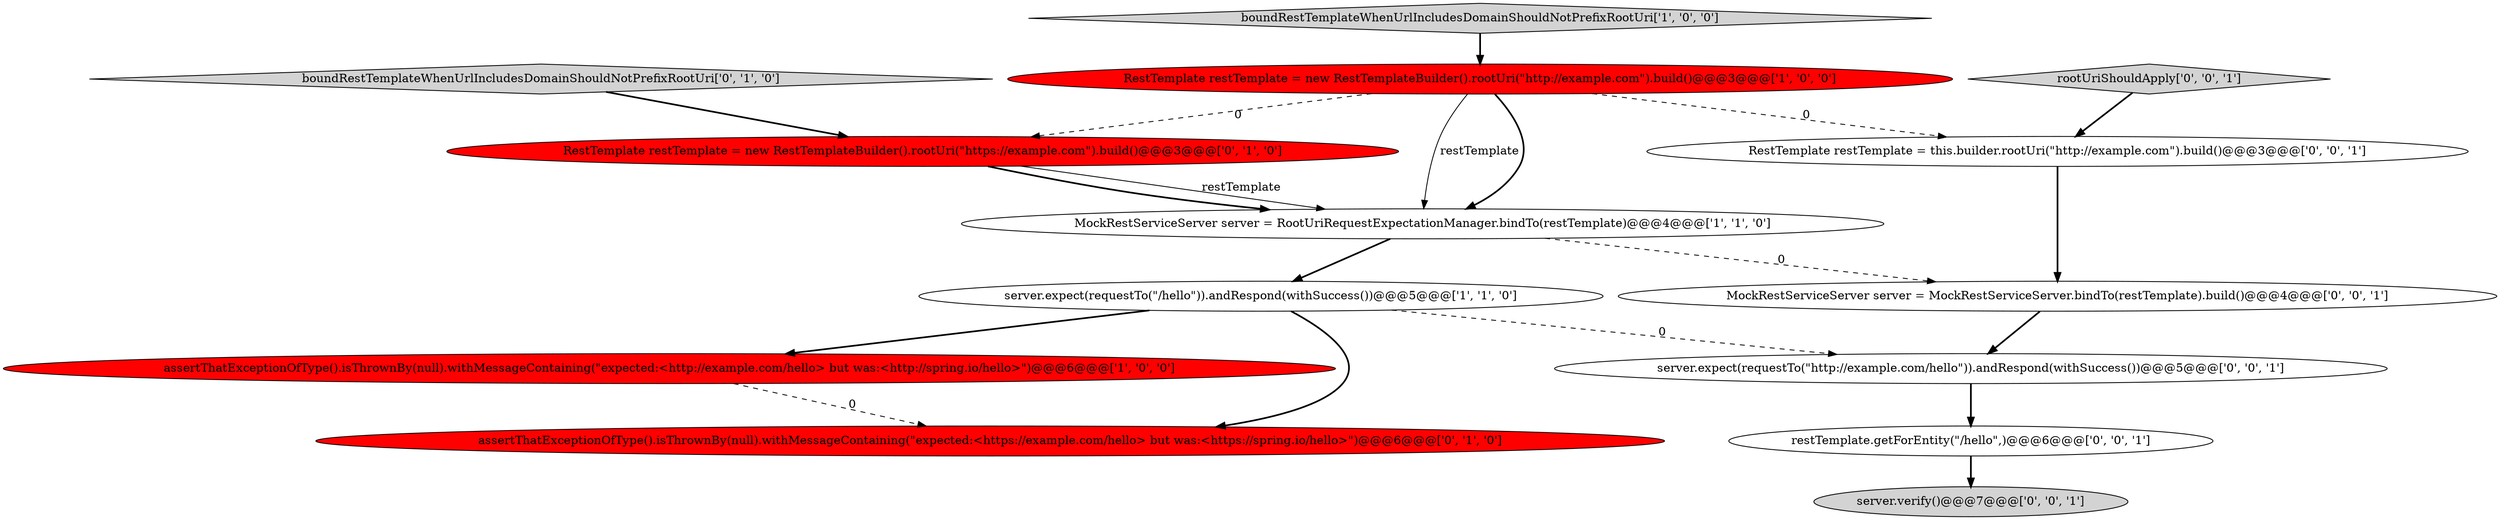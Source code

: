 digraph {
3 [style = filled, label = "server.expect(requestTo(\"/hello\")).andRespond(withSuccess())@@@5@@@['1', '1', '0']", fillcolor = white, shape = ellipse image = "AAA0AAABBB1BBB"];
12 [style = filled, label = "MockRestServiceServer server = MockRestServiceServer.bindTo(restTemplate).build()@@@4@@@['0', '0', '1']", fillcolor = white, shape = ellipse image = "AAA0AAABBB3BBB"];
2 [style = filled, label = "boundRestTemplateWhenUrlIncludesDomainShouldNotPrefixRootUri['1', '0', '0']", fillcolor = lightgray, shape = diamond image = "AAA0AAABBB1BBB"];
6 [style = filled, label = "boundRestTemplateWhenUrlIncludesDomainShouldNotPrefixRootUri['0', '1', '0']", fillcolor = lightgray, shape = diamond image = "AAA0AAABBB2BBB"];
1 [style = filled, label = "MockRestServiceServer server = RootUriRequestExpectationManager.bindTo(restTemplate)@@@4@@@['1', '1', '0']", fillcolor = white, shape = ellipse image = "AAA0AAABBB1BBB"];
10 [style = filled, label = "rootUriShouldApply['0', '0', '1']", fillcolor = lightgray, shape = diamond image = "AAA0AAABBB3BBB"];
9 [style = filled, label = "server.verify()@@@7@@@['0', '0', '1']", fillcolor = lightgray, shape = ellipse image = "AAA0AAABBB3BBB"];
5 [style = filled, label = "assertThatExceptionOfType().isThrownBy(null).withMessageContaining(\"expected:<https://example.com/hello> but was:<https://spring.io/hello>\")@@@6@@@['0', '1', '0']", fillcolor = red, shape = ellipse image = "AAA1AAABBB2BBB"];
13 [style = filled, label = "restTemplate.getForEntity(\"/hello\",)@@@6@@@['0', '0', '1']", fillcolor = white, shape = ellipse image = "AAA0AAABBB3BBB"];
11 [style = filled, label = "RestTemplate restTemplate = this.builder.rootUri(\"http://example.com\").build()@@@3@@@['0', '0', '1']", fillcolor = white, shape = ellipse image = "AAA0AAABBB3BBB"];
7 [style = filled, label = "RestTemplate restTemplate = new RestTemplateBuilder().rootUri(\"https://example.com\").build()@@@3@@@['0', '1', '0']", fillcolor = red, shape = ellipse image = "AAA1AAABBB2BBB"];
0 [style = filled, label = "assertThatExceptionOfType().isThrownBy(null).withMessageContaining(\"expected:<http://example.com/hello> but was:<http://spring.io/hello>\")@@@6@@@['1', '0', '0']", fillcolor = red, shape = ellipse image = "AAA1AAABBB1BBB"];
8 [style = filled, label = "server.expect(requestTo(\"http://example.com/hello\")).andRespond(withSuccess())@@@5@@@['0', '0', '1']", fillcolor = white, shape = ellipse image = "AAA0AAABBB3BBB"];
4 [style = filled, label = "RestTemplate restTemplate = new RestTemplateBuilder().rootUri(\"http://example.com\").build()@@@3@@@['1', '0', '0']", fillcolor = red, shape = ellipse image = "AAA1AAABBB1BBB"];
4->1 [style = solid, label="restTemplate"];
1->3 [style = bold, label=""];
3->8 [style = dashed, label="0"];
1->12 [style = dashed, label="0"];
7->1 [style = solid, label="restTemplate"];
4->1 [style = bold, label=""];
3->5 [style = bold, label=""];
11->12 [style = bold, label=""];
7->1 [style = bold, label=""];
13->9 [style = bold, label=""];
4->11 [style = dashed, label="0"];
6->7 [style = bold, label=""];
0->5 [style = dashed, label="0"];
2->4 [style = bold, label=""];
12->8 [style = bold, label=""];
4->7 [style = dashed, label="0"];
3->0 [style = bold, label=""];
8->13 [style = bold, label=""];
10->11 [style = bold, label=""];
}
